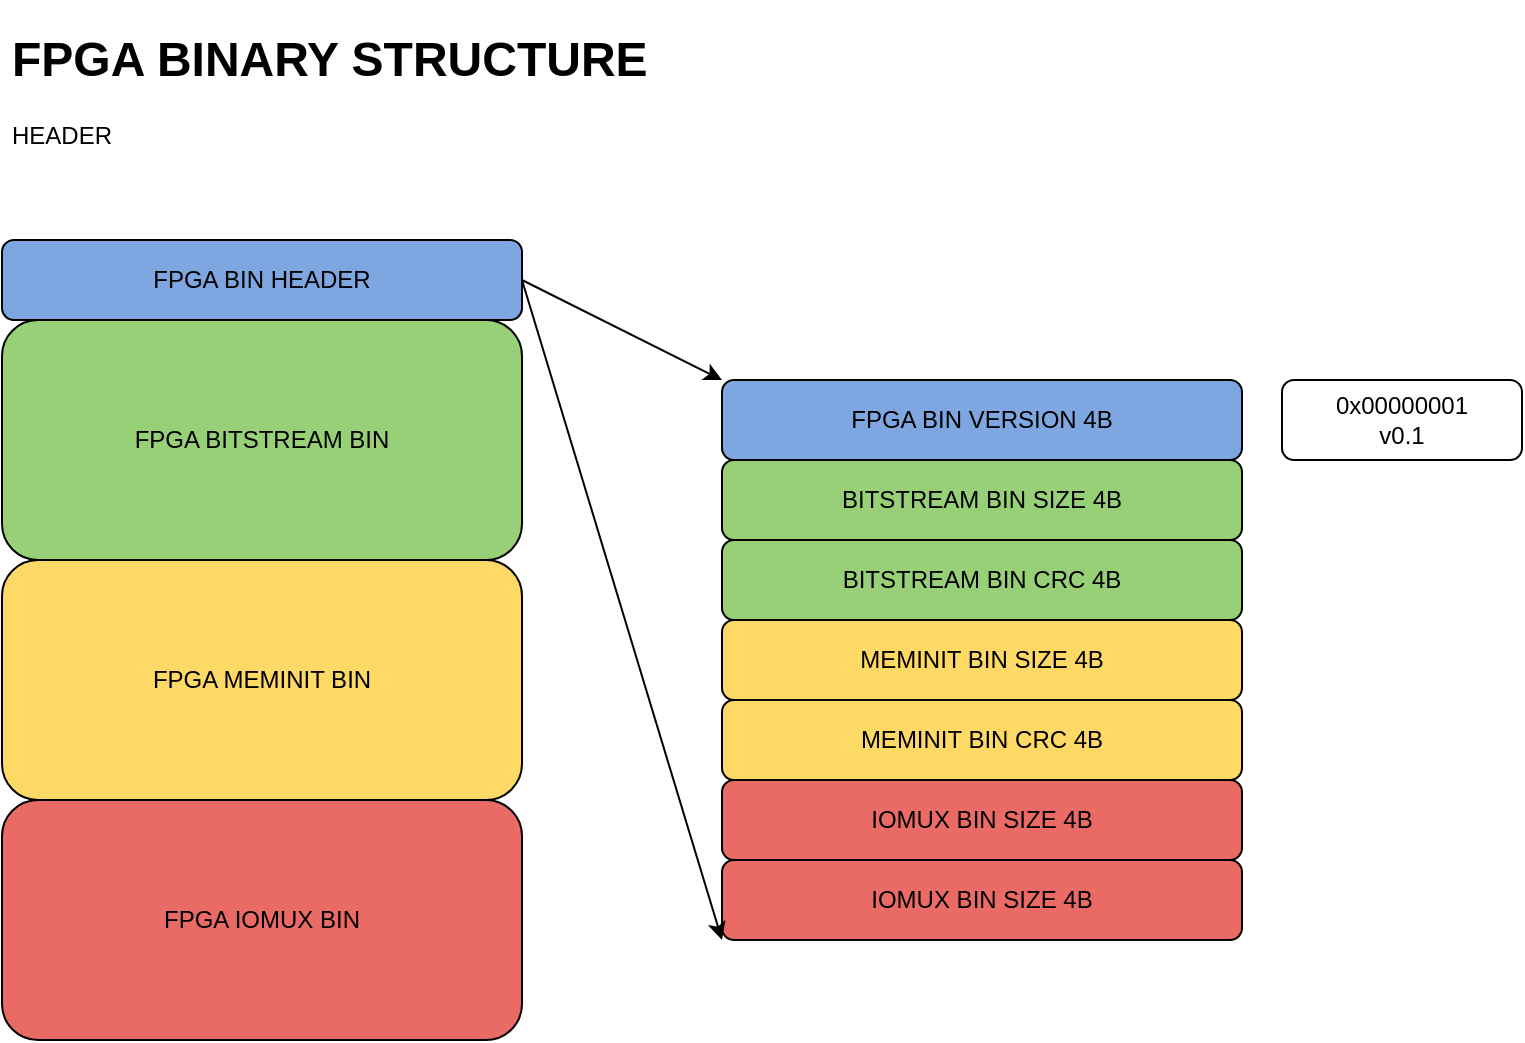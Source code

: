 <mxfile version="13.9.7" type="device" pages="4"><diagram id="zs6TifJFR34dfvWJ820B" name="header"><mxGraphModel dx="865" dy="503" grid="1" gridSize="10" guides="1" tooltips="1" connect="1" arrows="1" fold="1" page="1" pageScale="1" pageWidth="850" pageHeight="1100" math="0" shadow="0"><root><mxCell id="0"/><mxCell id="1" parent="0"/><mxCell id="NZ37hKzB5TpYFF4TYw-a-1" value="&lt;div&gt;FPGA BIN HEADER&lt;/div&gt;" style="rounded=1;whiteSpace=wrap;html=1;fillColor=#7EA6E0;" parent="1" vertex="1"><mxGeometry x="45" y="150" width="260" height="40" as="geometry"/></mxCell><mxCell id="NZ37hKzB5TpYFF4TYw-a-2" value="&lt;div&gt;FPGA BITSTREAM BIN&lt;br&gt;&lt;/div&gt;" style="rounded=1;whiteSpace=wrap;html=1;fillColor=#97D077;" parent="1" vertex="1"><mxGeometry x="45" y="190" width="260" height="120" as="geometry"/></mxCell><mxCell id="NZ37hKzB5TpYFF4TYw-a-3" value="&lt;div&gt;FPGA IOMUX BIN&lt;br&gt;&lt;/div&gt;" style="rounded=1;whiteSpace=wrap;html=1;fillColor=#EA6B66;" parent="1" vertex="1"><mxGeometry x="45" y="430" width="260" height="120" as="geometry"/></mxCell><mxCell id="NZ37hKzB5TpYFF4TYw-a-4" value="&lt;div&gt;FPGA MEMINIT BIN&lt;br&gt;&lt;/div&gt;" style="rounded=1;whiteSpace=wrap;html=1;fillColor=#FFD966;" parent="1" vertex="1"><mxGeometry x="45" y="310" width="260" height="120" as="geometry"/></mxCell><mxCell id="NZ37hKzB5TpYFF4TYw-a-5" value="FPGA BIN VERSION 4B" style="rounded=1;whiteSpace=wrap;html=1;fillColor=#7EA6E0;" parent="1" vertex="1"><mxGeometry x="405" y="220" width="260" height="40" as="geometry"/></mxCell><mxCell id="NZ37hKzB5TpYFF4TYw-a-6" value="BITSTREAM BIN SIZE 4B" style="rounded=1;whiteSpace=wrap;html=1;fillColor=#97D077;" parent="1" vertex="1"><mxGeometry x="405" y="260" width="260" height="40" as="geometry"/></mxCell><mxCell id="NZ37hKzB5TpYFF4TYw-a-7" value="BITSTREAM BIN CRC 4B" style="rounded=1;whiteSpace=wrap;html=1;fillColor=#97D077;" parent="1" vertex="1"><mxGeometry x="405" y="300" width="260" height="40" as="geometry"/></mxCell><mxCell id="NZ37hKzB5TpYFF4TYw-a-8" value="MEMINIT BIN SIZE 4B" style="rounded=1;whiteSpace=wrap;html=1;fillColor=#FFD966;" parent="1" vertex="1"><mxGeometry x="405" y="340" width="260" height="40" as="geometry"/></mxCell><mxCell id="NZ37hKzB5TpYFF4TYw-a-9" value="MEMINIT BIN CRC 4B" style="rounded=1;whiteSpace=wrap;html=1;fillColor=#FFD966;" parent="1" vertex="1"><mxGeometry x="405" y="380" width="260" height="40" as="geometry"/></mxCell><mxCell id="NZ37hKzB5TpYFF4TYw-a-10" value="IOMUX BIN SIZE 4B" style="rounded=1;whiteSpace=wrap;html=1;fillColor=#EA6B66;" parent="1" vertex="1"><mxGeometry x="405" y="420" width="260" height="40" as="geometry"/></mxCell><mxCell id="NZ37hKzB5TpYFF4TYw-a-11" value="IOMUX BIN SIZE 4B" style="rounded=1;whiteSpace=wrap;html=1;fillColor=#EA6B66;" parent="1" vertex="1"><mxGeometry x="405" y="460" width="260" height="40" as="geometry"/></mxCell><mxCell id="NZ37hKzB5TpYFF4TYw-a-12" value="" style="endArrow=classic;html=1;exitX=1;exitY=0.5;exitDx=0;exitDy=0;entryX=0;entryY=0;entryDx=0;entryDy=0;" parent="1" source="NZ37hKzB5TpYFF4TYw-a-1" target="NZ37hKzB5TpYFF4TYw-a-5" edge="1"><mxGeometry width="50" height="50" relative="1" as="geometry"><mxPoint x="475" y="180" as="sourcePoint"/><mxPoint x="525" y="130" as="targetPoint"/></mxGeometry></mxCell><mxCell id="NZ37hKzB5TpYFF4TYw-a-13" value="" style="endArrow=classic;html=1;exitX=1;exitY=0.5;exitDx=0;exitDy=0;entryX=0;entryY=1;entryDx=0;entryDy=0;" parent="1" source="NZ37hKzB5TpYFF4TYw-a-1" target="NZ37hKzB5TpYFF4TYw-a-11" edge="1"><mxGeometry width="50" height="50" relative="1" as="geometry"><mxPoint x="455" y="580" as="sourcePoint"/><mxPoint x="505" y="530" as="targetPoint"/></mxGeometry></mxCell><mxCell id="NZ37hKzB5TpYFF4TYw-a-14" value="&lt;h1&gt;FPGA BINARY STRUCTURE&lt;br&gt;&lt;/h1&gt;&lt;p&gt;HEADER&lt;br&gt;&lt;/p&gt;" style="text;html=1;strokeColor=none;fillColor=none;spacing=5;spacingTop=-20;whiteSpace=wrap;overflow=hidden;rounded=0;" parent="1" vertex="1"><mxGeometry x="45" y="40" width="330" height="80" as="geometry"/></mxCell><mxCell id="NZ37hKzB5TpYFF4TYw-a-15" value="&lt;div&gt;0x00000001&lt;/div&gt;&lt;div&gt;v0.1&lt;br&gt;&lt;/div&gt;" style="rounded=1;whiteSpace=wrap;html=1;fillColor=#FFFFFF;" parent="1" vertex="1"><mxGeometry x="685" y="220" width="120" height="40" as="geometry"/></mxCell></root></mxGraphModel></diagram><diagram id="0i4zK8VX27Sp79aWL-fW" name="bitstream"><mxGraphModel dx="865" dy="503" grid="1" gridSize="10" guides="1" tooltips="1" connect="1" arrows="1" fold="1" page="1" pageScale="1" pageWidth="850" pageHeight="1100" math="0" shadow="0"><root><mxCell id="5lB93eU8rxpjtQvUX2yE-0"/><mxCell id="5lB93eU8rxpjtQvUX2yE-1" parent="5lB93eU8rxpjtQvUX2yE-0"/><mxCell id="8EctooYR8JWANznIS-aV-0" value="&lt;div&gt;FPGA BIN HEADER&lt;/div&gt;" style="rounded=1;whiteSpace=wrap;html=1;fillColor=#7EA6E0;" parent="5lB93eU8rxpjtQvUX2yE-1" vertex="1"><mxGeometry x="45" y="150" width="260" height="40" as="geometry"/></mxCell><mxCell id="8EctooYR8JWANznIS-aV-1" value="&lt;div&gt;FPGA BITSTREAM BIN&lt;br&gt;&lt;/div&gt;" style="rounded=1;whiteSpace=wrap;html=1;fillColor=#97D077;" parent="5lB93eU8rxpjtQvUX2yE-1" vertex="1"><mxGeometry x="45" y="190" width="260" height="120" as="geometry"/></mxCell><mxCell id="8EctooYR8JWANznIS-aV-2" value="&lt;div&gt;FPGA IOMUX BIN&lt;br&gt;&lt;/div&gt;" style="rounded=1;whiteSpace=wrap;html=1;fillColor=#EA6B66;" parent="5lB93eU8rxpjtQvUX2yE-1" vertex="1"><mxGeometry x="45" y="430" width="260" height="120" as="geometry"/></mxCell><mxCell id="8EctooYR8JWANznIS-aV-3" value="&lt;div&gt;FPGA MEMINIT BIN&lt;br&gt;&lt;/div&gt;" style="rounded=1;whiteSpace=wrap;html=1;fillColor=#FFD966;" parent="5lB93eU8rxpjtQvUX2yE-1" vertex="1"><mxGeometry x="45" y="310" width="260" height="120" as="geometry"/></mxCell><mxCell id="8EctooYR8JWANznIS-aV-5" value="BITSTREAM WORD 1 4B" style="rounded=1;whiteSpace=wrap;html=1;fillColor=#97D077;" parent="5lB93eU8rxpjtQvUX2yE-1" vertex="1"><mxGeometry x="405" y="260" width="260" height="40" as="geometry"/></mxCell><mxCell id="8EctooYR8JWANznIS-aV-6" value="BITSTREAM WORD 2 4B" style="rounded=1;whiteSpace=wrap;html=1;fillColor=#97D077;" parent="5lB93eU8rxpjtQvUX2yE-1" vertex="1"><mxGeometry x="405" y="300" width="260" height="40" as="geometry"/></mxCell><mxCell id="8EctooYR8JWANznIS-aV-11" value="" style="endArrow=classic;html=1;exitX=1;exitY=0.5;exitDx=0;exitDy=0;entryX=0;entryY=0;entryDx=0;entryDy=0;" parent="5lB93eU8rxpjtQvUX2yE-1" source="8EctooYR8JWANznIS-aV-1" edge="1"><mxGeometry width="50" height="50" relative="1" as="geometry"><mxPoint x="475" y="180" as="sourcePoint"/><mxPoint x="405" y="220.0" as="targetPoint"/></mxGeometry></mxCell><mxCell id="8EctooYR8JWANznIS-aV-12" value="" style="endArrow=classic;html=1;exitX=1;exitY=0.5;exitDx=0;exitDy=0;entryX=0;entryY=1;entryDx=0;entryDy=0;" parent="5lB93eU8rxpjtQvUX2yE-1" source="8EctooYR8JWANznIS-aV-1" edge="1"><mxGeometry width="50" height="50" relative="1" as="geometry"><mxPoint x="455" y="580" as="sourcePoint"/><mxPoint x="405" y="500" as="targetPoint"/></mxGeometry></mxCell><mxCell id="8EctooYR8JWANznIS-aV-13" value="&lt;h1&gt;FPGA BINARY STRUCTURE&lt;br&gt;&lt;/h1&gt;&lt;p&gt;BITSTREAM&lt;br&gt;&lt;/p&gt;" style="text;html=1;strokeColor=none;fillColor=none;spacing=5;spacingTop=-20;whiteSpace=wrap;overflow=hidden;rounded=0;" parent="5lB93eU8rxpjtQvUX2yE-1" vertex="1"><mxGeometry x="45" y="40" width="330" height="80" as="geometry"/></mxCell><mxCell id="-wLPI6ti6Y8MJahMRPuA-0" value="BITSTREAM WORD 0 4B" style="rounded=1;whiteSpace=wrap;html=1;fillColor=#97D077;" parent="5lB93eU8rxpjtQvUX2yE-1" vertex="1"><mxGeometry x="405" y="220" width="260" height="40" as="geometry"/></mxCell><mxCell id="-wLPI6ti6Y8MJahMRPuA-1" value="BITSTREAM WORDs ..." style="rounded=1;whiteSpace=wrap;html=1;fillColor=#97D077;" parent="5lB93eU8rxpjtQvUX2yE-1" vertex="1"><mxGeometry x="405" y="340" width="260" height="120" as="geometry"/></mxCell><mxCell id="-wLPI6ti6Y8MJahMRPuA-2" value="BITSTREAM WORD N 4B" style="rounded=1;whiteSpace=wrap;html=1;fillColor=#97D077;" parent="5lB93eU8rxpjtQvUX2yE-1" vertex="1"><mxGeometry x="405" y="460" width="260" height="40" as="geometry"/></mxCell></root></mxGraphModel></diagram><diagram id="zCNZDx2-F9tS3jyGKbsN" name="meminit"><mxGraphModel dx="865" dy="503" grid="1" gridSize="10" guides="1" tooltips="1" connect="1" arrows="1" fold="1" page="1" pageScale="1" pageWidth="850" pageHeight="1100" math="0" shadow="0"><root><mxCell id="_g6JHhyYYA-KE8JZwOdu-0"/><mxCell id="_g6JHhyYYA-KE8JZwOdu-1" parent="_g6JHhyYYA-KE8JZwOdu-0"/><mxCell id="hLSmzbwxWjhp8OIqOBMe-0" value="&lt;div&gt;FPGA BIN HEADER&lt;/div&gt;" style="rounded=1;whiteSpace=wrap;html=1;fillColor=#7EA6E0;" parent="_g6JHhyYYA-KE8JZwOdu-1" vertex="1"><mxGeometry x="45" y="150" width="260" height="40" as="geometry"/></mxCell><mxCell id="hLSmzbwxWjhp8OIqOBMe-1" value="&lt;div&gt;FPGA BITSTREAM BIN&lt;br&gt;&lt;/div&gt;" style="rounded=1;whiteSpace=wrap;html=1;fillColor=#97D077;" parent="_g6JHhyYYA-KE8JZwOdu-1" vertex="1"><mxGeometry x="45" y="190" width="260" height="120" as="geometry"/></mxCell><mxCell id="hLSmzbwxWjhp8OIqOBMe-2" value="&lt;div&gt;FPGA IOMUX BIN&lt;br&gt;&lt;/div&gt;" style="rounded=1;whiteSpace=wrap;html=1;fillColor=#EA6B66;" parent="_g6JHhyYYA-KE8JZwOdu-1" vertex="1"><mxGeometry x="45" y="430" width="260" height="120" as="geometry"/></mxCell><mxCell id="hLSmzbwxWjhp8OIqOBMe-3" value="&lt;div&gt;FPGA MEMINIT BIN&lt;br&gt;&lt;/div&gt;" style="rounded=1;whiteSpace=wrap;html=1;fillColor=#FFD966;" parent="_g6JHhyYYA-KE8JZwOdu-1" vertex="1"><mxGeometry x="45" y="310" width="260" height="120" as="geometry"/></mxCell><mxCell id="hLSmzbwxWjhp8OIqOBMe-4" value="MEMINIT SECTION 0 SIZE 4B" style="rounded=1;whiteSpace=wrap;html=1;fillColor=#FFD966;" parent="_g6JHhyYYA-KE8JZwOdu-1" vertex="1"><mxGeometry x="690" y="360" width="260" height="40" as="geometry"/></mxCell><mxCell id="hLSmzbwxWjhp8OIqOBMe-5" value="&lt;div&gt;MEMINIT SECTION 0 VALUE WORDS&lt;/div&gt;&lt;div&gt;[SIZE B]&lt;/div&gt;" style="rounded=1;whiteSpace=wrap;html=1;fillColor=#FFD966;" parent="_g6JHhyYYA-KE8JZwOdu-1" vertex="1"><mxGeometry x="690" y="400" width="260" height="40" as="geometry"/></mxCell><mxCell id="hLSmzbwxWjhp8OIqOBMe-6" value="" style="endArrow=classic;html=1;exitX=1;exitY=0.5;exitDx=0;exitDy=0;entryX=0;entryY=0;entryDx=0;entryDy=0;" parent="_g6JHhyYYA-KE8JZwOdu-1" source="hLSmzbwxWjhp8OIqOBMe-3" target="hLSmzbwxWjhp8OIqOBMe-14" edge="1"><mxGeometry width="50" height="50" relative="1" as="geometry"><mxPoint x="475" y="180" as="sourcePoint"/><mxPoint x="405" y="220.0" as="targetPoint"/></mxGeometry></mxCell><mxCell id="hLSmzbwxWjhp8OIqOBMe-7" value="" style="endArrow=classic;html=1;exitX=1;exitY=0.5;exitDx=0;exitDy=0;entryX=0;entryY=1;entryDx=0;entryDy=0;" parent="_g6JHhyYYA-KE8JZwOdu-1" source="hLSmzbwxWjhp8OIqOBMe-3" target="hLSmzbwxWjhp8OIqOBMe-17" edge="1"><mxGeometry width="50" height="50" relative="1" as="geometry"><mxPoint x="455" y="580" as="sourcePoint"/><mxPoint x="405" y="500" as="targetPoint"/></mxGeometry></mxCell><mxCell id="hLSmzbwxWjhp8OIqOBMe-8" value="&lt;h1&gt;FPGA BINARY STRUCTURE&lt;br&gt;&lt;/h1&gt;&lt;p&gt;MEMINIT&lt;br&gt;&lt;/p&gt;" style="text;html=1;strokeColor=none;fillColor=none;spacing=5;spacingTop=-20;whiteSpace=wrap;overflow=hidden;rounded=0;" parent="_g6JHhyYYA-KE8JZwOdu-1" vertex="1"><mxGeometry x="45" y="40" width="330" height="80" as="geometry"/></mxCell><mxCell id="hLSmzbwxWjhp8OIqOBMe-9" value="MEMINIT SECTION 0 START ADDR 4B" style="rounded=1;whiteSpace=wrap;html=1;fillColor=#FFD966;" parent="_g6JHhyYYA-KE8JZwOdu-1" vertex="1"><mxGeometry x="690" y="320" width="260" height="40" as="geometry"/></mxCell><mxCell id="hLSmzbwxWjhp8OIqOBMe-14" value="MEMINIT SECTION 0" style="rounded=1;whiteSpace=wrap;html=1;fillColor=#FFD966;" parent="_g6JHhyYYA-KE8JZwOdu-1" vertex="1"><mxGeometry x="360" y="290" width="260" height="40" as="geometry"/></mxCell><mxCell id="hLSmzbwxWjhp8OIqOBMe-15" value="MEMINIT SECTION 1" style="rounded=1;whiteSpace=wrap;html=1;fillColor=#FFD966;" parent="_g6JHhyYYA-KE8JZwOdu-1" vertex="1"><mxGeometry x="360" y="330" width="260" height="40" as="geometry"/></mxCell><mxCell id="hLSmzbwxWjhp8OIqOBMe-16" value="MEMINIT SECTION ..." style="rounded=1;whiteSpace=wrap;html=1;fillColor=#FFD966;" parent="_g6JHhyYYA-KE8JZwOdu-1" vertex="1"><mxGeometry x="360" y="370" width="260" height="40" as="geometry"/></mxCell><mxCell id="hLSmzbwxWjhp8OIqOBMe-17" value="MEMINIT SECTION N" style="rounded=1;whiteSpace=wrap;html=1;fillColor=#FFD966;" parent="_g6JHhyYYA-KE8JZwOdu-1" vertex="1"><mxGeometry x="360" y="410" width="260" height="40" as="geometry"/></mxCell><mxCell id="hLSmzbwxWjhp8OIqOBMe-18" value="" style="endArrow=classic;html=1;exitX=1;exitY=0.5;exitDx=0;exitDy=0;entryX=0;entryY=0;entryDx=0;entryDy=0;" parent="_g6JHhyYYA-KE8JZwOdu-1" source="hLSmzbwxWjhp8OIqOBMe-14" target="hLSmzbwxWjhp8OIqOBMe-9" edge="1"><mxGeometry width="50" height="50" relative="1" as="geometry"><mxPoint x="350" y="690" as="sourcePoint"/><mxPoint x="400" y="640" as="targetPoint"/></mxGeometry></mxCell><mxCell id="hLSmzbwxWjhp8OIqOBMe-20" value="" style="endArrow=classic;html=1;exitX=1;exitY=0.5;exitDx=0;exitDy=0;entryX=0;entryY=1;entryDx=0;entryDy=0;" parent="_g6JHhyYYA-KE8JZwOdu-1" source="hLSmzbwxWjhp8OIqOBMe-14" target="hLSmzbwxWjhp8OIqOBMe-5" edge="1"><mxGeometry width="50" height="50" relative="1" as="geometry"><mxPoint x="630" y="670" as="sourcePoint"/><mxPoint x="690" y="510" as="targetPoint"/></mxGeometry></mxCell></root></mxGraphModel></diagram><diagram id="0VLfFM8AdqEgVoO2ezs3" name="iomux"><mxGraphModel dx="865" dy="503" grid="1" gridSize="10" guides="1" tooltips="1" connect="1" arrows="1" fold="1" page="1" pageScale="1" pageWidth="850" pageHeight="1100" math="0" shadow="0"><root><mxCell id="SK1W7nOqpnPjAOKCd3be-0"/><mxCell id="SK1W7nOqpnPjAOKCd3be-1" parent="SK1W7nOqpnPjAOKCd3be-0"/><mxCell id="70My6xYHqhUKVlmFIiMn-0" value="&lt;div&gt;FPGA BIN HEADER&lt;/div&gt;" style="rounded=1;whiteSpace=wrap;html=1;fillColor=#7EA6E0;" parent="SK1W7nOqpnPjAOKCd3be-1" vertex="1"><mxGeometry x="45" y="150" width="260" height="40" as="geometry"/></mxCell><mxCell id="70My6xYHqhUKVlmFIiMn-1" value="&lt;div&gt;FPGA BITSTREAM BIN&lt;br&gt;&lt;/div&gt;" style="rounded=1;whiteSpace=wrap;html=1;fillColor=#97D077;" parent="SK1W7nOqpnPjAOKCd3be-1" vertex="1"><mxGeometry x="45" y="190" width="260" height="120" as="geometry"/></mxCell><mxCell id="70My6xYHqhUKVlmFIiMn-2" value="&lt;div&gt;FPGA IOMUX BIN&lt;br&gt;&lt;/div&gt;" style="rounded=1;whiteSpace=wrap;html=1;fillColor=#EA6B66;" parent="SK1W7nOqpnPjAOKCd3be-1" vertex="1"><mxGeometry x="45" y="430" width="260" height="120" as="geometry"/></mxCell><mxCell id="70My6xYHqhUKVlmFIiMn-3" value="&lt;div&gt;FPGA MEMINIT BIN&lt;br&gt;&lt;/div&gt;" style="rounded=1;whiteSpace=wrap;html=1;fillColor=#FFD966;" parent="SK1W7nOqpnPjAOKCd3be-1" vertex="1"><mxGeometry x="45" y="310" width="260" height="120" as="geometry"/></mxCell><mxCell id="70My6xYHqhUKVlmFIiMn-4" value="IOMUX 0 REG VALUE 4B" style="rounded=1;whiteSpace=wrap;html=1;fillColor=#EA6B66;" parent="SK1W7nOqpnPjAOKCd3be-1" vertex="1"><mxGeometry x="405" y="260" width="260" height="40" as="geometry"/></mxCell><mxCell id="70My6xYHqhUKVlmFIiMn-6" value="" style="endArrow=classic;html=1;exitX=1;exitY=0.5;exitDx=0;exitDy=0;entryX=0;entryY=0;entryDx=0;entryDy=0;" parent="SK1W7nOqpnPjAOKCd3be-1" source="70My6xYHqhUKVlmFIiMn-2" edge="1"><mxGeometry width="50" height="50" relative="1" as="geometry"><mxPoint x="475" y="180" as="sourcePoint"/><mxPoint x="405" y="220.0" as="targetPoint"/></mxGeometry></mxCell><mxCell id="70My6xYHqhUKVlmFIiMn-7" value="" style="endArrow=classic;html=1;exitX=1;exitY=0.5;exitDx=0;exitDy=0;entryX=0;entryY=0.75;entryDx=0;entryDy=0;" parent="SK1W7nOqpnPjAOKCd3be-1" source="70My6xYHqhUKVlmFIiMn-2" target="70My6xYHqhUKVlmFIiMn-16" edge="1"><mxGeometry width="50" height="50" relative="1" as="geometry"><mxPoint x="455" y="580" as="sourcePoint"/><mxPoint x="405" y="500" as="targetPoint"/></mxGeometry></mxCell><mxCell id="70My6xYHqhUKVlmFIiMn-8" value="&lt;h1&gt;FPGA BINARY STRUCTURE&lt;br&gt;&lt;/h1&gt;&lt;p&gt;IOMUX&lt;br&gt;&lt;/p&gt;" style="text;html=1;strokeColor=none;fillColor=none;spacing=5;spacingTop=-20;whiteSpace=wrap;overflow=hidden;rounded=0;" parent="SK1W7nOqpnPjAOKCd3be-1" vertex="1"><mxGeometry x="45" y="40" width="330" height="80" as="geometry"/></mxCell><mxCell id="70My6xYHqhUKVlmFIiMn-9" value="IOMUX 0 REG ADDR 4B" style="rounded=1;whiteSpace=wrap;html=1;fillColor=#EA6B66;" parent="SK1W7nOqpnPjAOKCd3be-1" vertex="1"><mxGeometry x="405" y="220" width="260" height="40" as="geometry"/></mxCell><mxCell id="70My6xYHqhUKVlmFIiMn-12" value="IOMUX 1 REG VALUE 4B" style="rounded=1;whiteSpace=wrap;html=1;fillColor=#EA6B66;" parent="SK1W7nOqpnPjAOKCd3be-1" vertex="1"><mxGeometry x="405" y="340" width="260" height="40" as="geometry"/></mxCell><mxCell id="70My6xYHqhUKVlmFIiMn-13" value="IOMUX 1 REG ADDR 4B" style="rounded=1;whiteSpace=wrap;html=1;fillColor=#EA6B66;" parent="SK1W7nOqpnPjAOKCd3be-1" vertex="1"><mxGeometry x="405" y="300" width="260" height="40" as="geometry"/></mxCell><mxCell id="70My6xYHqhUKVlmFIiMn-14" value="IOMUX REG VALUE ... 4B" style="rounded=1;whiteSpace=wrap;html=1;fillColor=#EA6B66;" parent="SK1W7nOqpnPjAOKCd3be-1" vertex="1"><mxGeometry x="405" y="420" width="260" height="40" as="geometry"/></mxCell><mxCell id="70My6xYHqhUKVlmFIiMn-15" value="IOMUX REG ADDR ... 4B" style="rounded=1;whiteSpace=wrap;html=1;fillColor=#EA6B66;" parent="SK1W7nOqpnPjAOKCd3be-1" vertex="1"><mxGeometry x="405" y="380" width="260" height="40" as="geometry"/></mxCell><mxCell id="70My6xYHqhUKVlmFIiMn-16" value="IOMUX N REG VALUE 4B" style="rounded=1;whiteSpace=wrap;html=1;fillColor=#EA6B66;" parent="SK1W7nOqpnPjAOKCd3be-1" vertex="1"><mxGeometry x="405" y="500" width="260" height="40" as="geometry"/></mxCell><mxCell id="70My6xYHqhUKVlmFIiMn-17" value="IOMUX N REG ADDR 4B" style="rounded=1;whiteSpace=wrap;html=1;fillColor=#EA6B66;" parent="SK1W7nOqpnPjAOKCd3be-1" vertex="1"><mxGeometry x="405" y="460" width="260" height="40" as="geometry"/></mxCell></root></mxGraphModel></diagram></mxfile>